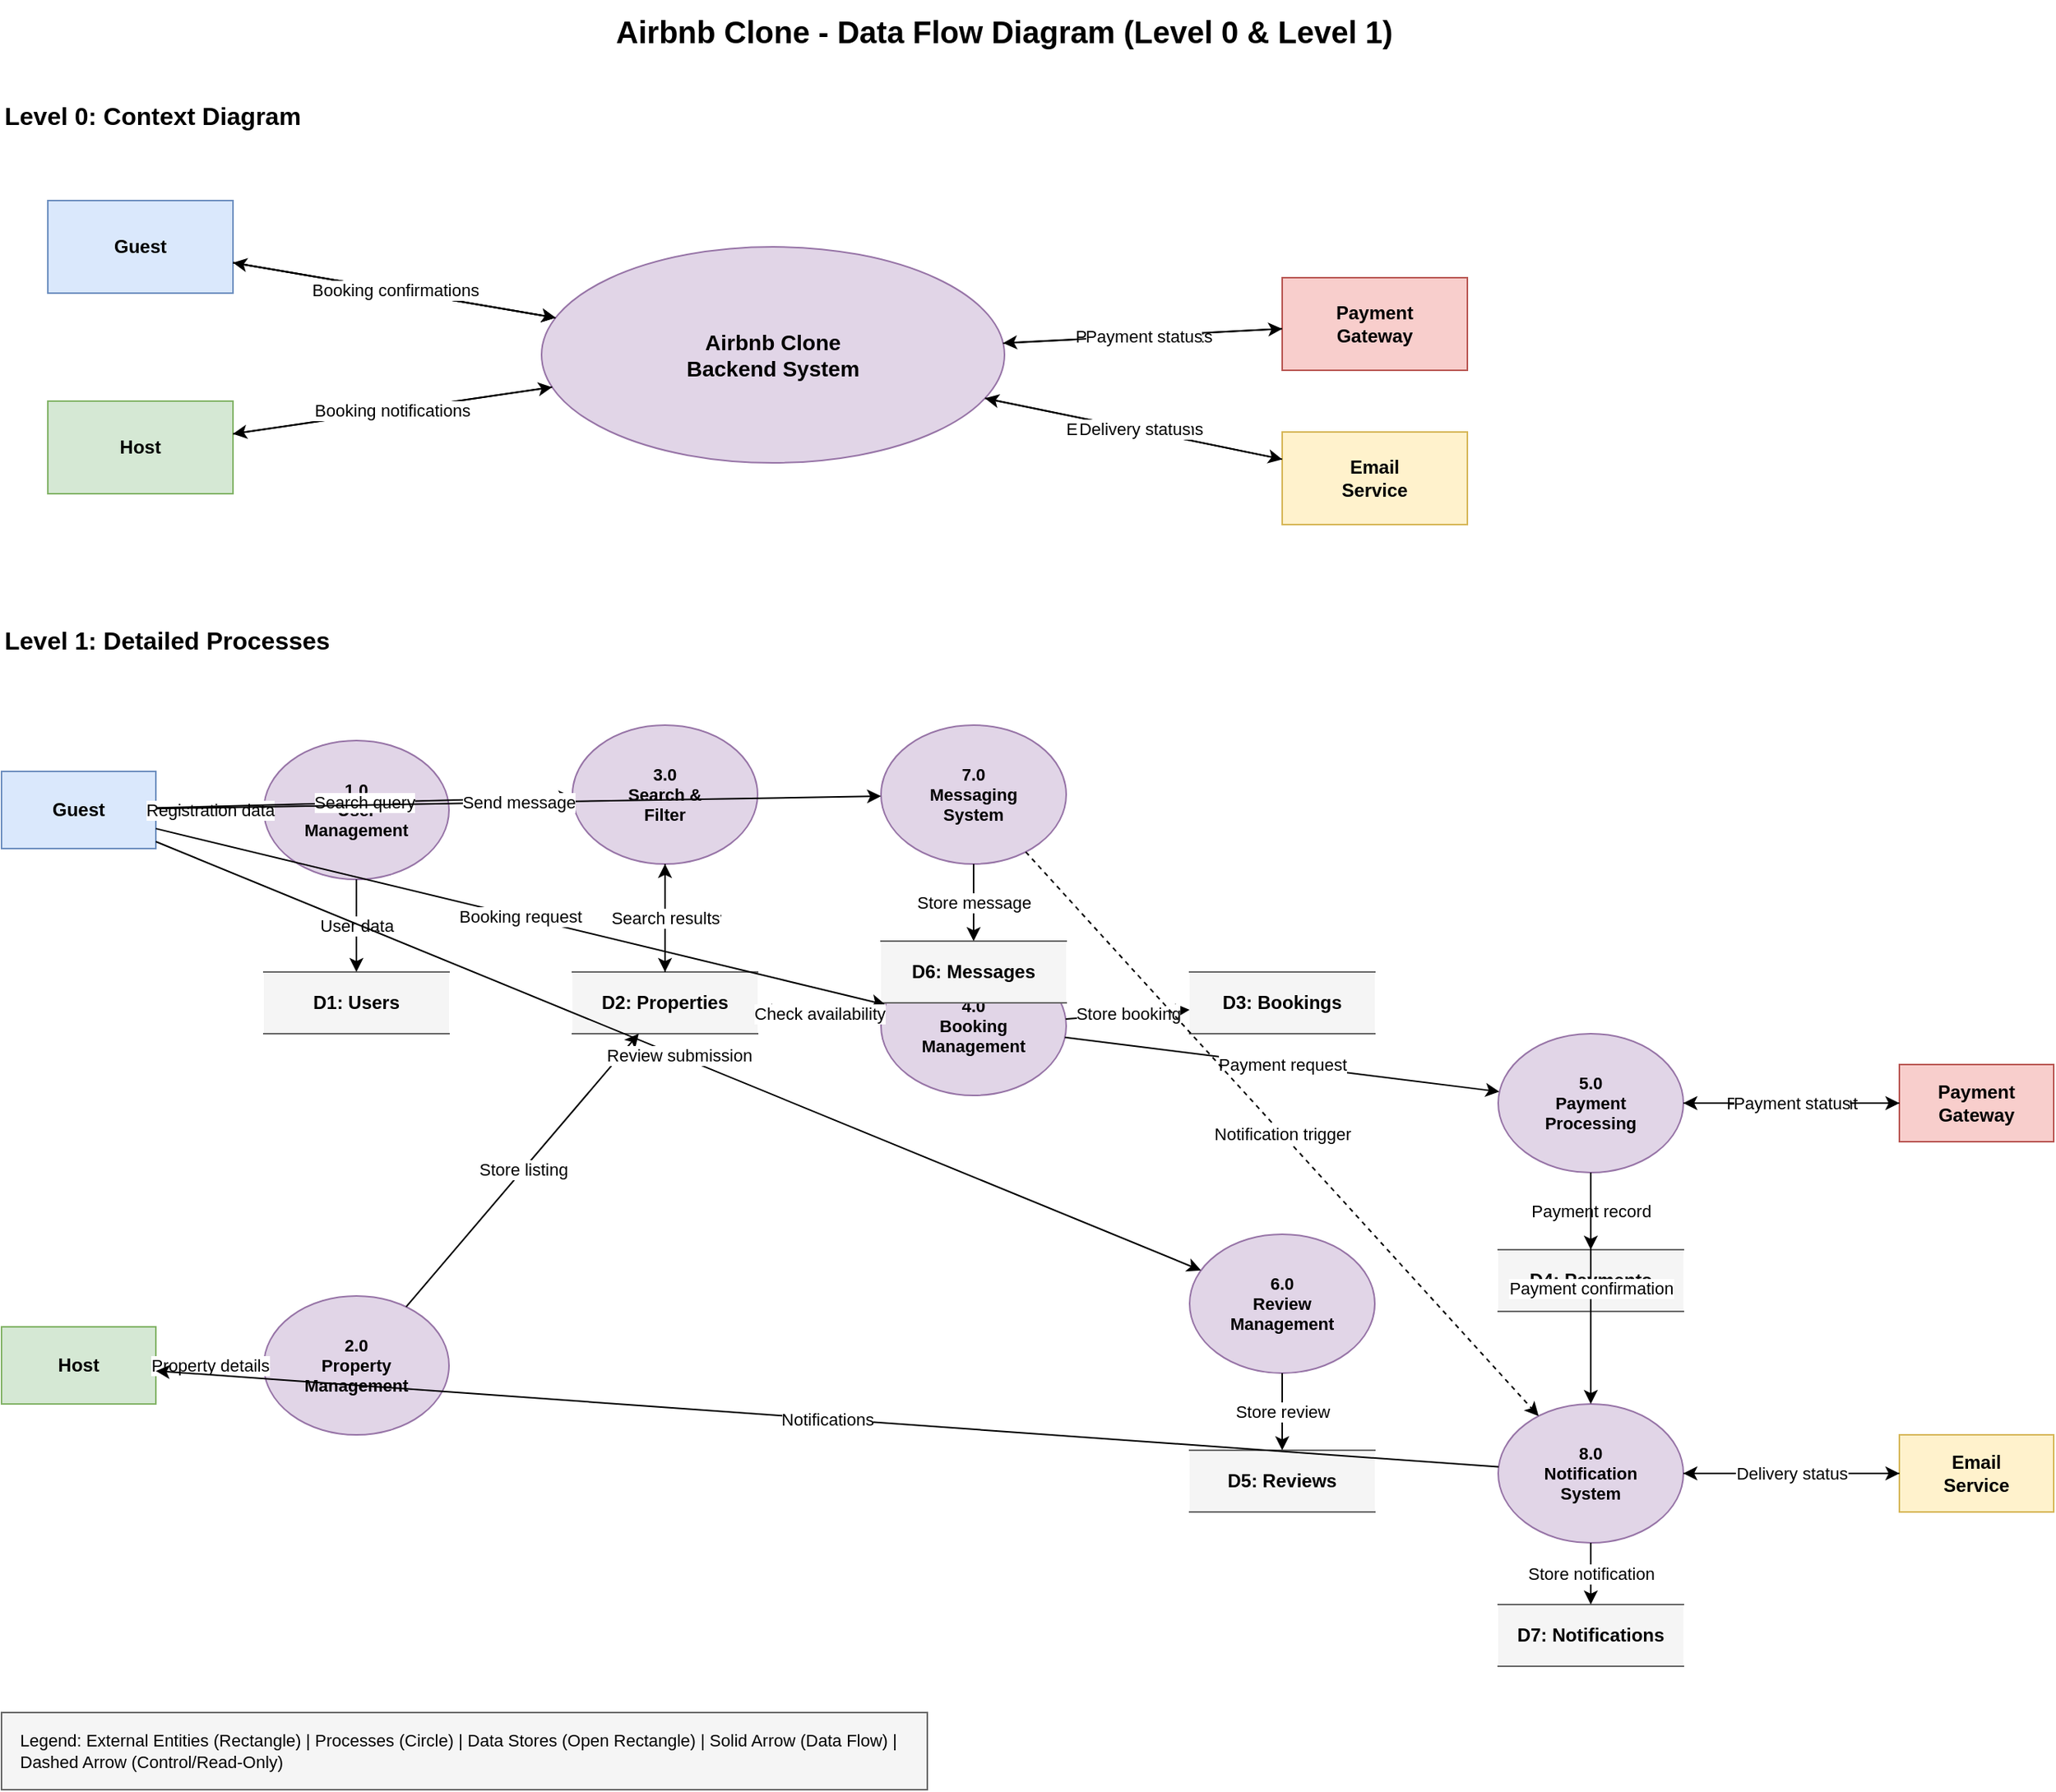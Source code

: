 <mxfile version="21.0.0" type="device">
  <diagram name="Data Flow Diagram" id="dfd">
    <mxGraphModel dx="1600" dy="900" grid="1" gridSize="10" guides="1" tooltips="1" connect="1" arrows="1" fold="1" page="1" pageScale="1" pageWidth="1400" pageHeight="1200" math="0" shadow="0">
      <root>
        <mxCell id="0" />
        <mxCell id="1" parent="0" />
        
        <!-- Title -->
        <mxCell id="title" value="Airbnb Clone - Data Flow Diagram (Level 0 &amp; Level 1)" style="text;html=1;strokeColor=none;fillColor=none;align=center;verticalAlign=middle;whiteSpace=wrap;rounded=0;fontSize=20;fontStyle=1" vertex="1" parent="1">
          <mxGeometry x="400" y="20" width="600" height="40" as="geometry" />
        </mxCell>

        <!-- ========== LEVEL 0 CONTEXT DIAGRAM ========== -->
        <mxCell id="level0-title" value="Level 0: Context Diagram" style="text;html=1;strokeColor=none;fillColor=none;align=left;verticalAlign=middle;whiteSpace=wrap;rounded=0;fontSize=16;fontStyle=1" vertex="1" parent="1">
          <mxGeometry x="50" y="80" width="300" height="30" as="geometry" />
        </mxCell>

        <!-- External Entities Level 0 -->
        <mxCell id="ext-guest-0" value="Guest" style="rounded=0;whiteSpace=wrap;html=1;fillColor=#dae8fc;strokeColor=#6c8ebf;fontStyle=1" vertex="1" parent="1">
          <mxGeometry x="80" y="150" width="120" height="60" as="geometry" />
        </mxCell>

        <mxCell id="ext-host-0" value="Host" style="rounded=0;whiteSpace=wrap;html=1;fillColor=#d5e8d4;strokeColor=#82b366;fontStyle=1" vertex="1" parent="1">
          <mxGeometry x="80" y="280" width="120" height="60" as="geometry" />
        </mxCell>

        <mxCell id="ext-payment-0" value="Payment&#xa;Gateway" style="rounded=0;whiteSpace=wrap;html=1;fillColor=#f8cecc;strokeColor=#b85450;fontStyle=1" vertex="1" parent="1">
          <mxGeometry x="880" y="200" width="120" height="60" as="geometry" />
        </mxCell>

        <mxCell id="ext-email-0" value="Email&#xa;Service" style="rounded=0;whiteSpace=wrap;html=1;fillColor=#fff2cc;strokeColor=#d6b656;fontStyle=1" vertex="1" parent="1">
          <mxGeometry x="880" y="300" width="120" height="60" as="geometry" />
        </mxCell>

        <!-- Central System Level 0 -->
        <mxCell id="system-0" value="Airbnb Clone&#xa;Backend System" style="ellipse;whiteSpace=wrap;html=1;fillColor=#e1d5e7;strokeColor=#9673a6;fontSize=14;fontStyle=1" vertex="1" parent="1">
          <mxGeometry x="400" y="180" width="300" height="140" as="geometry" />
        </mxCell>

        <!-- Data Flows Level 0 -->
        <mxCell id="flow-guest-search" value="Search requests" style="endArrow=classic;html=1;rounded=0;" edge="1" parent="1" source="ext-guest-0" target="system-0">
          <mxGeometry width="50" height="50" relative="1" as="geometry">
            <mxPoint x="210" y="180" as="sourcePoint" />
            <mxPoint x="260" y="130" as="targetPoint" />
          </mxGeometry>
        </mxCell>

        <mxCell id="flow-guest-booking" value="Booking requests" style="endArrow=classic;html=1;rounded=0;" edge="1" parent="1" source="ext-guest-0" target="system-0">
          <mxGeometry width="50" height="50" relative="1" as="geometry">
            <mxPoint x="210" y="200" as="sourcePoint" />
            <mxPoint x="260" y="150" as="targetPoint" />
          </mxGeometry>
        </mxCell>

        <mxCell id="flow-system-confirmation" value="Booking confirmations" style="endArrow=classic;html=1;rounded=0;" edge="1" parent="1" source="system-0" target="ext-guest-0">
          <mxGeometry width="50" height="50" relative="1" as="geometry">
            <mxPoint x="390" y="220" as="sourcePoint" />
            <mxPoint x="340" y="170" as="targetPoint" />
          </mxGeometry>
        </mxCell>

        <mxCell id="flow-host-listings" value="Property listings" style="endArrow=classic;html=1;rounded=0;" edge="1" parent="1" source="ext-host-0" target="system-0">
          <mxGeometry width="50" height="50" relative="1" as="geometry">
            <mxPoint x="210" y="310" as="sourcePoint" />
            <mxPoint x="260" y="260" as="targetPoint" />
          </mxGeometry>
        </mxCell>

        <mxCell id="flow-system-notifications" value="Booking notifications" style="endArrow=classic;html=1;rounded=0;" edge="1" parent="1" source="system-0" target="ext-host-0">
          <mxGeometry width="50" height="50" relative="1" as="geometry">
            <mxPoint x="390" y="280" as="sourcePoint" />
            <mxPoint x="340" y="230" as="targetPoint" />
          </mxGeometry>
        </mxCell>

        <mxCell id="flow-system-payment" value="Payment requests" style="endArrow=classic;html=1;rounded=0;" edge="1" parent="1" source="system-0" target="ext-payment-0">
          <mxGeometry width="50" height="50" relative="1" as="geometry">
            <mxPoint x="710" y="220" as="sourcePoint" />
            <mxPoint x="760" y="170" as="targetPoint" />
          </mxGeometry>
        </mxCell>

        <mxCell id="flow-payment-status" value="Payment status" style="endArrow=classic;html=1;rounded=0;" edge="1" parent="1" source="ext-payment-0" target="system-0">
          <mxGeometry width="50" height="50" relative="1" as="geometry">
            <mxPoint x="870" y="240" as="sourcePoint" />
            <mxPoint x="820" y="190" as="targetPoint" />
          </mxGeometry>
        </mxCell>

        <mxCell id="flow-system-email" value="Email notifications" style="endArrow=classic;html=1;rounded=0;" edge="1" parent="1" source="system-0" target="ext-email-0">
          <mxGeometry width="50" height="50" relative="1" as="geometry">
            <mxPoint x="710" y="280" as="sourcePoint" />
            <mxPoint x="760" y="230" as="targetPoint" />
          </mxGeometry>
        </mxCell>

        <mxCell id="flow-email-delivery" value="Delivery status" style="endArrow=classic;html=1;rounded=0;" edge="1" parent="1" source="ext-email-0" target="system-0">
          <mxGeometry width="50" height="50" relative="1" as="geometry">
            <mxPoint x="870" y="320" as="sourcePoint" />
            <mxPoint x="820" y="270" as="targetPoint" />
          </mxGeometry>
        </mxCell>

        <!-- ========== LEVEL 1 DETAILED DFD ========== -->
        <mxCell id="level1-title" value="Level 1: Detailed Processes" style="text;html=1;strokeColor=none;fillColor=none;align=left;verticalAlign=middle;whiteSpace=wrap;rounded=0;fontSize=16;fontStyle=1" vertex="1" parent="1">
          <mxGeometry x="50" y="420" width="300" height="30" as="geometry" />
        </mxCell>

        <!-- External Entities Level 1 -->
        <mxCell id="ext-guest-1" value="Guest" style="rounded=0;whiteSpace=wrap;html=1;fillColor=#dae8fc;strokeColor=#6c8ebf;fontStyle=1" vertex="1" parent="1">
          <mxGeometry x="50" y="520" width="100" height="50" as="geometry" />
        </mxCell>

        <mxCell id="ext-host-1" value="Host" style="rounded=0;whiteSpace=wrap;html=1;fillColor=#d5e8d4;strokeColor=#82b366;fontStyle=1" vertex="1" parent="1">
          <mxGeometry x="50" y="880" width="100" height="50" as="geometry" />
        </mxCell>

        <mxCell id="ext-payment-1" value="Payment&#xa;Gateway" style="rounded=0;whiteSpace=wrap;html=1;fillColor=#f8cecc;strokeColor=#b85450;fontStyle=1" vertex="1" parent="1">
          <mxGeometry x="1280" y="710" width="100" height="50" as="geometry" />
        </mxCell>

        <mxCell id="ext-email-1" value="Email&#xa;Service" style="rounded=0;whiteSpace=wrap;html=1;fillColor=#fff2cc;strokeColor=#d6b656;fontStyle=1" vertex="1" parent="1">
          <mxGeometry x="1280" y="950" width="100" height="50" as="geometry" />
        </mxCell>

        <!-- Processes (Circles) -->
        <mxCell id="process-1" value="1.0&#xa;User&#xa;Management" style="ellipse;whiteSpace=wrap;html=1;fillColor=#e1d5e7;strokeColor=#9673a6;fontSize=11;fontStyle=1" vertex="1" parent="1">
          <mxGeometry x="220" y="500" width="120" height="90" as="geometry" />
        </mxCell>

        <mxCell id="process-2" value="2.0&#xa;Property&#xa;Management" style="ellipse;whiteSpace=wrap;html=1;fillColor=#e1d5e7;strokeColor=#9673a6;fontSize=11;fontStyle=1" vertex="1" parent="1">
          <mxGeometry x="220" y="860" width="120" height="90" as="geometry" />
        </mxCell>

        <mxCell id="process-3" value="3.0&#xa;Search &amp;&#xa;Filter" style="ellipse;whiteSpace=wrap;html=1;fillColor=#e1d5e7;strokeColor=#9673a6;fontSize=11;fontStyle=1" vertex="1" parent="1">
          <mxGeometry x="420" y="490" width="120" height="90" as="geometry" />
        </mxCell>

        <mxCell id="process-4" value="4.0&#xa;Booking&#xa;Management" style="ellipse;whiteSpace=wrap;html=1;fillColor=#e1d5e7;strokeColor=#9673a6;fontSize=11;fontStyle=1" vertex="1" parent="1">
          <mxGeometry x="620" y="640" width="120" height="90" as="geometry" />
        </mxCell>

        <mxCell id="process-5" value="5.0&#xa;Payment&#xa;Processing" style="ellipse;whiteSpace=wrap;html=1;fillColor=#e1d5e7;strokeColor=#9673a6;fontSize=11;fontStyle=1" vertex="1" parent="1">
          <mxGeometry x="1020" y="690" width="120" height="90" as="geometry" />
        </mxCell>

        <mxCell id="process-6" value="6.0&#xa;Review&#xa;Management" style="ellipse;whiteSpace=wrap;html=1;fillColor=#e1d5e7;strokeColor=#9673a6;fontSize=11;fontStyle=1" vertex="1" parent="1">
          <mxGeometry x="820" y="820" width="120" height="90" as="geometry" />
        </mxCell>

        <mxCell id="process-7" value="7.0&#xa;Messaging&#xa;System" style="ellipse;whiteSpace=wrap;html=1;fillColor=#e1d5e7;strokeColor=#9673a6;fontSize=11;fontStyle=1" vertex="1" parent="1">
          <mxGeometry x="620" y="490" width="120" height="90" as="geometry" />
        </mxCell>

        <mxCell id="process-8" value="8.0&#xa;Notification&#xa;System" style="ellipse;whiteSpace=wrap;html=1;fillColor=#e1d5e7;strokeColor=#9673a6;fontSize=11;fontStyle=1" vertex="1" parent="1">
          <mxGeometry x="1020" y="930" width="120" height="90" as="geometry" />
        </mxCell>

        <!-- Data Stores (Open Rectangles) -->
        <mxCell id="datastore-users" value="D1: Users" style="shape=partialRectangle;whiteSpace=wrap;html=1;left=0;right=0;fillColor=#f5f5f5;strokeColor=#666666;fontStyle=1" vertex="1" parent="1">
          <mxGeometry x="220" y="650" width="120" height="40" as="geometry" />
        </mxCell>

        <mxCell id="datastore-properties" value="D2: Properties" style="shape=partialRectangle;whiteSpace=wrap;html=1;left=0;right=0;fillColor=#f5f5f5;strokeColor=#666666;fontStyle=1" vertex="1" parent="1">
          <mxGeometry x="420" y="650" width="120" height="40" as="geometry" />
        </mxCell>

        <mxCell id="datastore-bookings" value="D3: Bookings" style="shape=partialRectangle;whiteSpace=wrap;html=1;left=0;right=0;fillColor=#f5f5f5;strokeColor=#666666;fontStyle=1" vertex="1" parent="1">
          <mxGeometry x="820" y="650" width="120" height="40" as="geometry" />
        </mxCell>

        <mxCell id="datastore-payments" value="D4: Payments" style="shape=partialRectangle;whiteSpace=wrap;html=1;left=0;right=0;fillColor=#f5f5f5;strokeColor=#666666;fontStyle=1" vertex="1" parent="1">
          <mxGeometry x="1020" y="830" width="120" height="40" as="geometry" />
        </mxCell>

        <mxCell id="datastore-reviews" value="D5: Reviews" style="shape=partialRectangle;whiteSpace=wrap;html=1;left=0;right=0;fillColor=#f5f5f5;strokeColor=#666666;fontStyle=1" vertex="1" parent="1">
          <mxGeometry x="820" y="960" width="120" height="40" as="geometry" />
        </mxCell>

        <mxCell id="datastore-messages" value="D6: Messages" style="shape=partialRectangle;whiteSpace=wrap;html=1;left=0;right=0;fillColor=#f5f5f5;strokeColor=#666666;fontStyle=1" vertex="1" parent="1">
          <mxGeometry x="620" y="630" width="120" height="40" as="geometry" />
        </mxCell>

        <mxCell id="datastore-notifications" value="D7: Notifications" style="shape=partialRectangle;whiteSpace=wrap;html=1;left=0;right=0;fillColor=#f5f5f5;strokeColor=#666666;fontStyle=1" vertex="1" parent="1">
          <mxGeometry x="1020" y="1060" width="120" height="40" as="geometry" />
        </mxCell>

        <!-- Data Flows Level 1 - Guest to User Management -->
        <mxCell id="flow1-guest-register" value="Registration data" style="endArrow=classic;html=1;rounded=0;" edge="1" parent="1" source="ext-guest-1" target="process-1">
          <mxGeometry width="50" height="50" relative="1" as="geometry">
            <mxPoint x="160" y="540" as="sourcePoint" />
            <mxPoint x="210" y="490" as="targetPoint" />
          </mxGeometry>
        </mxCell>

        <mxCell id="flow1-user-store" value="User data" style="endArrow=classic;html=1;rounded=0;" edge="1" parent="1" source="process-1" target="datastore-users">
          <mxGeometry width="50" height="50" relative="1" as="geometry">
            <mxPoint x="280" y="600" as="sourcePoint" />
            <mxPoint x="280" y="640" as="targetPoint" />
          </mxGeometry>
        </mxCell>

        <!-- Guest to Search -->
        <mxCell id="flow1-guest-search" value="Search query" style="endArrow=classic;html=1;rounded=0;" edge="1" parent="1" source="ext-guest-1" target="process-3">
          <mxGeometry width="50" height="50" relative="1" as="geometry">
            <mxPoint x="160" y="535" as="sourcePoint" />
            <mxPoint x="410" y="530" as="targetPoint" />
          </mxGeometry>
        </mxCell>

        <mxCell id="flow1-search-properties" value="Property query" style="endArrow=classic;html=1;rounded=0;" edge="1" parent="1" source="process-3" target="datastore-properties">
          <mxGeometry width="50" height="50" relative="1" as="geometry">
            <mxPoint x="480" y="590" as="sourcePoint" />
            <mxPoint x="480" y="640" as="targetPoint" />
          </mxGeometry>
        </mxCell>

        <mxCell id="flow1-properties-search" value="Search results" style="endArrow=classic;html=1;rounded=0;" edge="1" parent="1" source="datastore-properties" target="process-3">
          <mxGeometry width="50" height="50" relative="1" as="geometry">
            <mxPoint x="500" y="640" as="sourcePoint" />
            <mxPoint x="500" y="590" as="targetPoint" />
          </mxGeometry>
        </mxCell>

        <!-- Host to Property Management -->
        <mxCell id="flow1-host-property" value="Property details" style="endArrow=classic;html=1;rounded=0;" edge="1" parent="1" source="ext-host-1" target="process-2">
          <mxGeometry width="50" height="50" relative="1" as="geometry">
            <mxPoint x="160" y="905" as="sourcePoint" />
            <mxPoint x="210" y="855" as="targetPoint" />
          </mxGeometry>
        </mxCell>

        <mxCell id="flow1-property-store" value="Store listing" style="endArrow=classic;html=1;rounded=0;" edge="1" parent="1" source="process-2" target="datastore-properties">
          <mxGeometry width="50" height="50" relative="1" as="geometry">
            <mxPoint x="340" y="870" as="sourcePoint" />
            <mxPoint x="410" y="690" as="targetPoint" />
          </mxGeometry>
        </mxCell>

        <!-- Booking Process -->
        <mxCell id="flow1-guest-booking" value="Booking request" style="endArrow=classic;html=1;rounded=0;" edge="1" parent="1" source="ext-guest-1" target="process-4">
          <mxGeometry width="50" height="50" relative="1" as="geometry">
            <mxPoint x="160" y="560" as="sourcePoint" />
            <mxPoint x="600" y="670" as="targetPoint" />
          </mxGeometry>
        </mxCell>

        <mxCell id="flow1-booking-check" value="Check availability" style="endArrow=classic;html=1;rounded=0;dashed=1;" edge="1" parent="1" source="process-4" target="datastore-properties">
          <mxGeometry width="50" height="50" relative="1" as="geometry">
            <mxPoint x="620" y="670" as="sourcePoint" />
            <mxPoint x="550" y="670" as="targetPoint" />
          </mxGeometry>
        </mxCell>

        <mxCell id="flow1-booking-store" value="Store booking" style="endArrow=classic;html=1;rounded=0;" edge="1" parent="1" source="process-4" target="datastore-bookings">
          <mxGeometry width="50" height="50" relative="1" as="geometry">
            <mxPoint x="750" y="680" as="sourcePoint" />
            <mxPoint x="810" y="680" as="targetPoint" />
          </mxGeometry>
        </mxCell>

        <mxCell id="flow1-booking-payment" value="Payment request" style="endArrow=classic;html=1;rounded=0;" edge="1" parent="1" source="process-4" target="process-5">
          <mxGeometry width="50" height="50" relative="1" as="geometry">
            <mxPoint x="750" y="700" as="sourcePoint" />
            <mxPoint x="1010" y="720" as="targetPoint" />
          </mxGeometry>
        </mxCell>

        <!-- Payment Processing -->
        <mxCell id="flow1-payment-gateway" value="Process payment" style="endArrow=classic;html=1;rounded=0;" edge="1" parent="1" source="process-5" target="ext-payment-1">
          <mxGeometry width="50" height="50" relative="1" as="geometry">
            <mxPoint x="1150" y="730" as="sourcePoint" />
            <mxPoint x="1270" y="730" as="targetPoint" />
          </mxGeometry>
        </mxCell>

        <mxCell id="flow1-gateway-status" value="Payment status" style="endArrow=classic;html=1;rounded=0;" edge="1" parent="1" source="ext-payment-1" target="process-5">
          <mxGeometry width="50" height="50" relative="1" as="geometry">
            <mxPoint x="1270" y="745" as="sourcePoint" />
            <mxPoint x="1150" y="745" as="targetPoint" />
          </mxGeometry>
        </mxCell>

        <mxCell id="flow1-payment-store" value="Payment record" style="endArrow=classic;html=1;rounded=0;" edge="1" parent="1" source="process-5" target="datastore-payments">
          <mxGeometry width="50" height="50" relative="1" as="geometry">
            <mxPoint x="1080" y="790" as="sourcePoint" />
            <mxPoint x="1080" y="820" as="targetPoint" />
          </mxGeometry>
        </mxCell>

        <mxCell id="flow1-payment-notify" value="Payment confirmation" style="endArrow=classic;html=1;rounded=0;" edge="1" parent="1" source="process-5" target="process-8">
          <mxGeometry width="50" height="50" relative="1" as="geometry">
            <mxPoint x="1080" y="790" as="sourcePoint" />
            <mxPoint x="1080" y="920" as="targetPoint" />
          </mxGeometry>
        </mxCell>

        <!-- Review Management -->
        <mxCell id="flow1-guest-review" value="Review submission" style="endArrow=classic;html=1;rounded=0;" edge="1" parent="1" source="ext-guest-1" target="process-6">
          <mxGeometry width="50" height="50" relative="1" as="geometry">
            <mxPoint x="160" y="570" as="sourcePoint" />
            <mxPoint x="800" y="840" as="targetPoint" />
          </mxGeometry>
        </mxCell>

        <mxCell id="flow1-review-store" value="Store review" style="endArrow=classic;html=1;rounded=0;" edge="1" parent="1" source="process-6" target="datastore-reviews">
          <mxGeometry width="50" height="50" relative="1" as="geometry">
            <mxPoint x="880" y="920" as="sourcePoint" />
            <mxPoint x="880" y="950" as="targetPoint" />
          </mxGeometry>
        </mxCell>

        <!-- Messaging System -->
        <mxCell id="flow1-guest-message" value="Send message" style="endArrow=classic;html=1;rounded=0;" edge="1" parent="1" source="ext-guest-1" target="process-7">
          <mxGeometry width="50" height="50" relative="1" as="geometry">
            <mxPoint x="160" y="530" as="sourcePoint" />
            <mxPoint x="610" y="520" as="targetPoint" />
          </mxGeometry>
        </mxCell>

        <mxCell id="flow1-message-store" value="Store message" style="endArrow=classic;html=1;rounded=0;" edge="1" parent="1" source="process-7" target="datastore-messages">
          <mxGeometry width="50" height="50" relative="1" as="geometry">
            <mxPoint x="680" y="590" as="sourcePoint" />
            <mxPoint x="680" y="620" as="targetPoint" />
          </mxGeometry>
        </mxCell>

        <mxCell id="flow1-message-notify" value="Notification trigger" style="endArrow=classic;html=1;rounded=0;dashed=1;" edge="1" parent="1" source="process-7" target="process-8">
          <mxGeometry width="50" height="50" relative="1" as="geometry">
            <mxPoint x="750" y="560" as="sourcePoint" />
            <mxPoint x="1000" y="940" as="targetPoint" />
          </mxGeometry>
        </mxCell>

        <!-- Notification System -->
        <mxCell id="flow1-notify-store" value="Store notification" style="endArrow=classic;html=1;rounded=0;" edge="1" parent="1" source="process-8" target="datastore-notifications">
          <mxGeometry width="50" height="50" relative="1" as="geometry">
            <mxPoint x="1080" y="1030" as="sourcePoint" />
            <mxPoint x="1080" y="1050" as="targetPoint" />
          </mxGeometry>
        </mxCell>

        <mxCell id="flow1-notify-email" value="Send email" style="endArrow=classic;html=1;rounded=0;" edge="1" parent="1" source="process-8" target="ext-email-1">
          <mxGeometry width="50" height="50" relative="1" as="geometry">
            <mxPoint x="1150" y="970" as="sourcePoint" />
            <mxPoint x="1270" y="970" as="targetPoint" />
          </mxGeometry>
        </mxCell>

        <mxCell id="flow1-email-confirm" value="Delivery status" style="endArrow=classic;html=1;rounded=0;" edge="1" parent="1" source="ext-email-1" target="process-8">
          <mxGeometry width="50" height="50" relative="1" as="geometry">
            <mxPoint x="1270" y="985" as="sourcePoint" />
            <mxPoint x="1150" y="985" as="targetPoint" />
          </mxGeometry>
        </mxCell>

        <mxCell id="flow1-notify-host" value="Notifications" style="endArrow=classic;html=1;rounded=0;" edge="1" parent="1" source="process-8" target="ext-host-1">
          <mxGeometry width="50" height="50" relative="1" as="geometry">
            <mxPoint x="1000" y="980" as="sourcePoint" />
            <mxPoint x="160" y="920" as="targetPoint" />
          </mxGeometry>
        </mxCell>

        <!-- Legend -->
        <mxCell id="legend-box" value="" style="rounded=0;whiteSpace=wrap;html=1;fillColor=#f5f5f5;strokeColor=#666666;" vertex="1" parent="1">
          <mxGeometry x="50" y="1130" width="600" height="50" as="geometry" />
        </mxCell>
        <mxCell id="legend-text" value="Legend: External Entities (Rectangle) | Processes (Circle) | Data Stores (Open Rectangle) | Solid Arrow (Data Flow) | Dashed Arrow (Control/Read-Only)" style="text;html=1;strokeColor=none;fillColor=none;align=left;verticalAlign=middle;whiteSpace=wrap;rounded=0;fontSize=11;" vertex="1" parent="1">
          <mxGeometry x="60" y="1140" width="580" height="30" as="geometry" />
        </mxCell>

      </root>
    </mxGraphModel>
  </diagram>
</mxfile>
